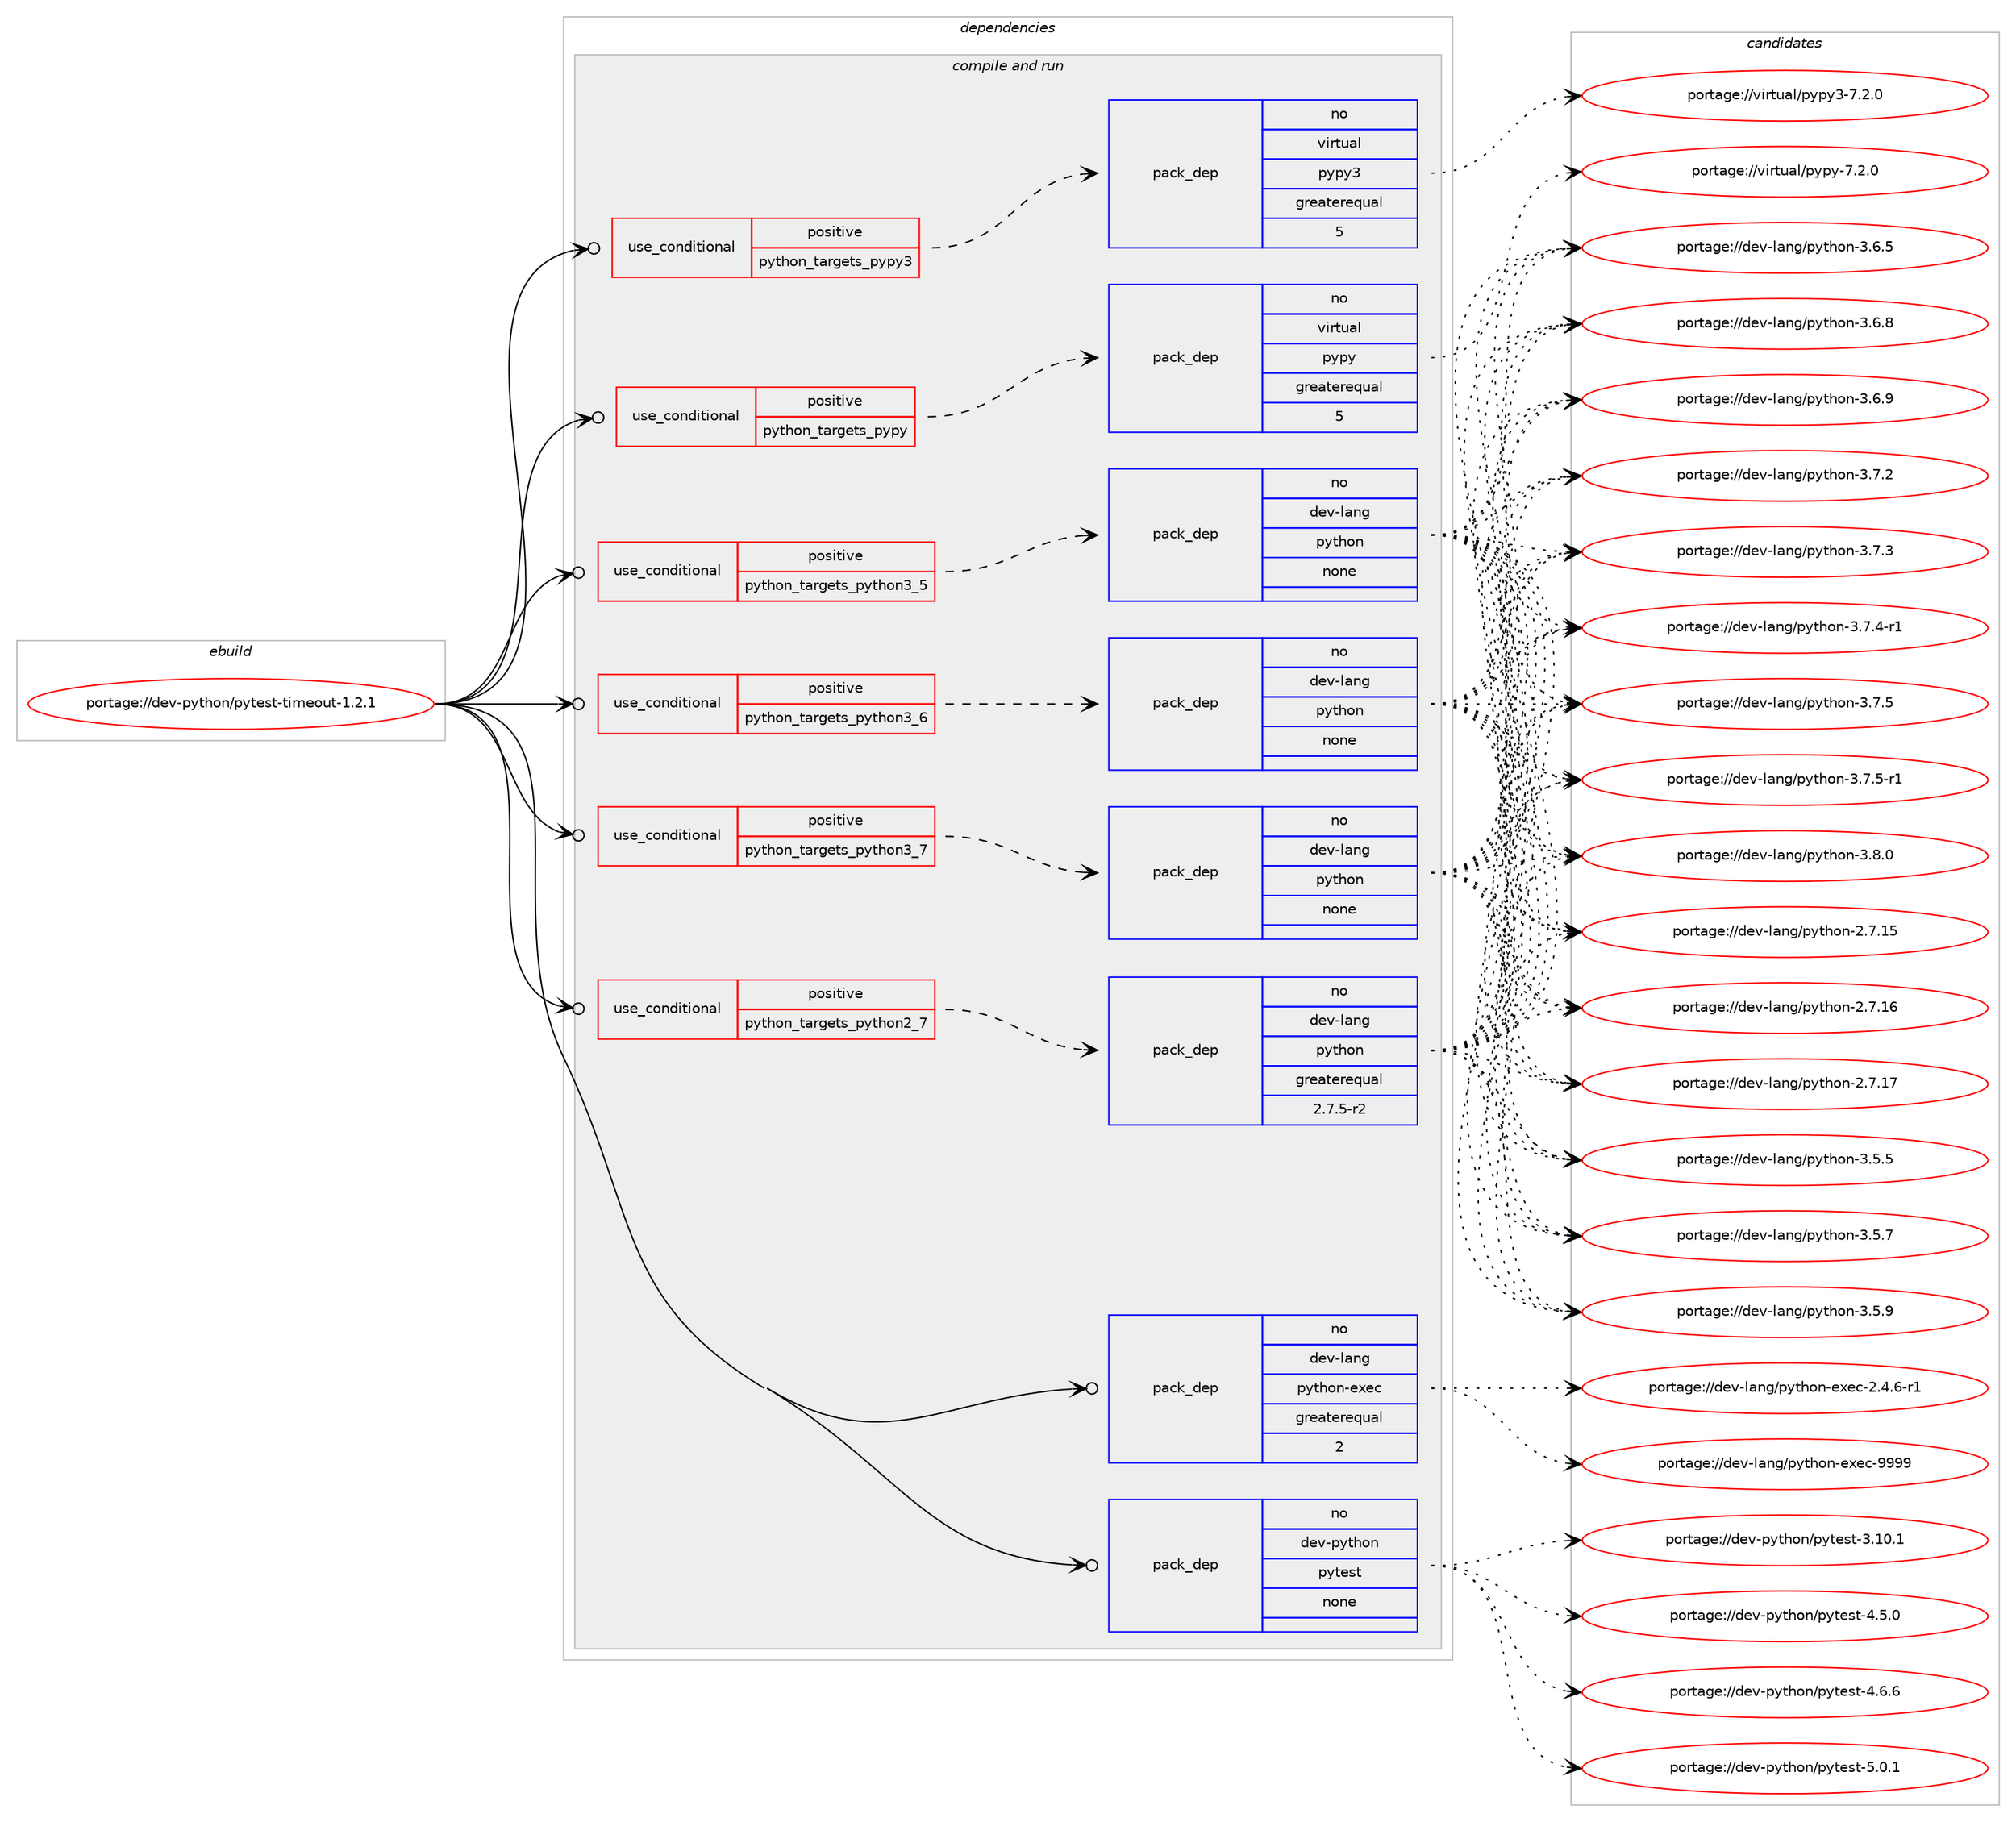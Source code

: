 digraph prolog {

# *************
# Graph options
# *************

newrank=true;
concentrate=true;
compound=true;
graph [rankdir=LR,fontname=Helvetica,fontsize=10,ranksep=1.5];#, ranksep=2.5, nodesep=0.2];
edge  [arrowhead=vee];
node  [fontname=Helvetica,fontsize=10];

# **********
# The ebuild
# **********

subgraph cluster_leftcol {
color=gray;
rank=same;
label=<<i>ebuild</i>>;
id [label="portage://dev-python/pytest-timeout-1.2.1", color=red, width=4, href="../dev-python/pytest-timeout-1.2.1.svg"];
}

# ****************
# The dependencies
# ****************

subgraph cluster_midcol {
color=gray;
label=<<i>dependencies</i>>;
subgraph cluster_compile {
fillcolor="#eeeeee";
style=filled;
label=<<i>compile</i>>;
}
subgraph cluster_compileandrun {
fillcolor="#eeeeee";
style=filled;
label=<<i>compile and run</i>>;
subgraph cond36540 {
dependency165006 [label=<<TABLE BORDER="0" CELLBORDER="1" CELLSPACING="0" CELLPADDING="4"><TR><TD ROWSPAN="3" CELLPADDING="10">use_conditional</TD></TR><TR><TD>positive</TD></TR><TR><TD>python_targets_pypy</TD></TR></TABLE>>, shape=none, color=red];
subgraph pack125079 {
dependency165007 [label=<<TABLE BORDER="0" CELLBORDER="1" CELLSPACING="0" CELLPADDING="4" WIDTH="220"><TR><TD ROWSPAN="6" CELLPADDING="30">pack_dep</TD></TR><TR><TD WIDTH="110">no</TD></TR><TR><TD>virtual</TD></TR><TR><TD>pypy</TD></TR><TR><TD>greaterequal</TD></TR><TR><TD>5</TD></TR></TABLE>>, shape=none, color=blue];
}
dependency165006:e -> dependency165007:w [weight=20,style="dashed",arrowhead="vee"];
}
id:e -> dependency165006:w [weight=20,style="solid",arrowhead="odotvee"];
subgraph cond36541 {
dependency165008 [label=<<TABLE BORDER="0" CELLBORDER="1" CELLSPACING="0" CELLPADDING="4"><TR><TD ROWSPAN="3" CELLPADDING="10">use_conditional</TD></TR><TR><TD>positive</TD></TR><TR><TD>python_targets_pypy3</TD></TR></TABLE>>, shape=none, color=red];
subgraph pack125080 {
dependency165009 [label=<<TABLE BORDER="0" CELLBORDER="1" CELLSPACING="0" CELLPADDING="4" WIDTH="220"><TR><TD ROWSPAN="6" CELLPADDING="30">pack_dep</TD></TR><TR><TD WIDTH="110">no</TD></TR><TR><TD>virtual</TD></TR><TR><TD>pypy3</TD></TR><TR><TD>greaterequal</TD></TR><TR><TD>5</TD></TR></TABLE>>, shape=none, color=blue];
}
dependency165008:e -> dependency165009:w [weight=20,style="dashed",arrowhead="vee"];
}
id:e -> dependency165008:w [weight=20,style="solid",arrowhead="odotvee"];
subgraph cond36542 {
dependency165010 [label=<<TABLE BORDER="0" CELLBORDER="1" CELLSPACING="0" CELLPADDING="4"><TR><TD ROWSPAN="3" CELLPADDING="10">use_conditional</TD></TR><TR><TD>positive</TD></TR><TR><TD>python_targets_python2_7</TD></TR></TABLE>>, shape=none, color=red];
subgraph pack125081 {
dependency165011 [label=<<TABLE BORDER="0" CELLBORDER="1" CELLSPACING="0" CELLPADDING="4" WIDTH="220"><TR><TD ROWSPAN="6" CELLPADDING="30">pack_dep</TD></TR><TR><TD WIDTH="110">no</TD></TR><TR><TD>dev-lang</TD></TR><TR><TD>python</TD></TR><TR><TD>greaterequal</TD></TR><TR><TD>2.7.5-r2</TD></TR></TABLE>>, shape=none, color=blue];
}
dependency165010:e -> dependency165011:w [weight=20,style="dashed",arrowhead="vee"];
}
id:e -> dependency165010:w [weight=20,style="solid",arrowhead="odotvee"];
subgraph cond36543 {
dependency165012 [label=<<TABLE BORDER="0" CELLBORDER="1" CELLSPACING="0" CELLPADDING="4"><TR><TD ROWSPAN="3" CELLPADDING="10">use_conditional</TD></TR><TR><TD>positive</TD></TR><TR><TD>python_targets_python3_5</TD></TR></TABLE>>, shape=none, color=red];
subgraph pack125082 {
dependency165013 [label=<<TABLE BORDER="0" CELLBORDER="1" CELLSPACING="0" CELLPADDING="4" WIDTH="220"><TR><TD ROWSPAN="6" CELLPADDING="30">pack_dep</TD></TR><TR><TD WIDTH="110">no</TD></TR><TR><TD>dev-lang</TD></TR><TR><TD>python</TD></TR><TR><TD>none</TD></TR><TR><TD></TD></TR></TABLE>>, shape=none, color=blue];
}
dependency165012:e -> dependency165013:w [weight=20,style="dashed",arrowhead="vee"];
}
id:e -> dependency165012:w [weight=20,style="solid",arrowhead="odotvee"];
subgraph cond36544 {
dependency165014 [label=<<TABLE BORDER="0" CELLBORDER="1" CELLSPACING="0" CELLPADDING="4"><TR><TD ROWSPAN="3" CELLPADDING="10">use_conditional</TD></TR><TR><TD>positive</TD></TR><TR><TD>python_targets_python3_6</TD></TR></TABLE>>, shape=none, color=red];
subgraph pack125083 {
dependency165015 [label=<<TABLE BORDER="0" CELLBORDER="1" CELLSPACING="0" CELLPADDING="4" WIDTH="220"><TR><TD ROWSPAN="6" CELLPADDING="30">pack_dep</TD></TR><TR><TD WIDTH="110">no</TD></TR><TR><TD>dev-lang</TD></TR><TR><TD>python</TD></TR><TR><TD>none</TD></TR><TR><TD></TD></TR></TABLE>>, shape=none, color=blue];
}
dependency165014:e -> dependency165015:w [weight=20,style="dashed",arrowhead="vee"];
}
id:e -> dependency165014:w [weight=20,style="solid",arrowhead="odotvee"];
subgraph cond36545 {
dependency165016 [label=<<TABLE BORDER="0" CELLBORDER="1" CELLSPACING="0" CELLPADDING="4"><TR><TD ROWSPAN="3" CELLPADDING="10">use_conditional</TD></TR><TR><TD>positive</TD></TR><TR><TD>python_targets_python3_7</TD></TR></TABLE>>, shape=none, color=red];
subgraph pack125084 {
dependency165017 [label=<<TABLE BORDER="0" CELLBORDER="1" CELLSPACING="0" CELLPADDING="4" WIDTH="220"><TR><TD ROWSPAN="6" CELLPADDING="30">pack_dep</TD></TR><TR><TD WIDTH="110">no</TD></TR><TR><TD>dev-lang</TD></TR><TR><TD>python</TD></TR><TR><TD>none</TD></TR><TR><TD></TD></TR></TABLE>>, shape=none, color=blue];
}
dependency165016:e -> dependency165017:w [weight=20,style="dashed",arrowhead="vee"];
}
id:e -> dependency165016:w [weight=20,style="solid",arrowhead="odotvee"];
subgraph pack125085 {
dependency165018 [label=<<TABLE BORDER="0" CELLBORDER="1" CELLSPACING="0" CELLPADDING="4" WIDTH="220"><TR><TD ROWSPAN="6" CELLPADDING="30">pack_dep</TD></TR><TR><TD WIDTH="110">no</TD></TR><TR><TD>dev-lang</TD></TR><TR><TD>python-exec</TD></TR><TR><TD>greaterequal</TD></TR><TR><TD>2</TD></TR></TABLE>>, shape=none, color=blue];
}
id:e -> dependency165018:w [weight=20,style="solid",arrowhead="odotvee"];
subgraph pack125086 {
dependency165019 [label=<<TABLE BORDER="0" CELLBORDER="1" CELLSPACING="0" CELLPADDING="4" WIDTH="220"><TR><TD ROWSPAN="6" CELLPADDING="30">pack_dep</TD></TR><TR><TD WIDTH="110">no</TD></TR><TR><TD>dev-python</TD></TR><TR><TD>pytest</TD></TR><TR><TD>none</TD></TR><TR><TD></TD></TR></TABLE>>, shape=none, color=blue];
}
id:e -> dependency165019:w [weight=20,style="solid",arrowhead="odotvee"];
}
subgraph cluster_run {
fillcolor="#eeeeee";
style=filled;
label=<<i>run</i>>;
}
}

# **************
# The candidates
# **************

subgraph cluster_choices {
rank=same;
color=gray;
label=<<i>candidates</i>>;

subgraph choice125079 {
color=black;
nodesep=1;
choiceportage1181051141161179710847112121112121455546504648 [label="portage://virtual/pypy-7.2.0", color=red, width=4,href="../virtual/pypy-7.2.0.svg"];
dependency165007:e -> choiceportage1181051141161179710847112121112121455546504648:w [style=dotted,weight="100"];
}
subgraph choice125080 {
color=black;
nodesep=1;
choiceportage118105114116117971084711212111212151455546504648 [label="portage://virtual/pypy3-7.2.0", color=red, width=4,href="../virtual/pypy3-7.2.0.svg"];
dependency165009:e -> choiceportage118105114116117971084711212111212151455546504648:w [style=dotted,weight="100"];
}
subgraph choice125081 {
color=black;
nodesep=1;
choiceportage10010111845108971101034711212111610411111045504655464953 [label="portage://dev-lang/python-2.7.15", color=red, width=4,href="../dev-lang/python-2.7.15.svg"];
choiceportage10010111845108971101034711212111610411111045504655464954 [label="portage://dev-lang/python-2.7.16", color=red, width=4,href="../dev-lang/python-2.7.16.svg"];
choiceportage10010111845108971101034711212111610411111045504655464955 [label="portage://dev-lang/python-2.7.17", color=red, width=4,href="../dev-lang/python-2.7.17.svg"];
choiceportage100101118451089711010347112121116104111110455146534653 [label="portage://dev-lang/python-3.5.5", color=red, width=4,href="../dev-lang/python-3.5.5.svg"];
choiceportage100101118451089711010347112121116104111110455146534655 [label="portage://dev-lang/python-3.5.7", color=red, width=4,href="../dev-lang/python-3.5.7.svg"];
choiceportage100101118451089711010347112121116104111110455146534657 [label="portage://dev-lang/python-3.5.9", color=red, width=4,href="../dev-lang/python-3.5.9.svg"];
choiceportage100101118451089711010347112121116104111110455146544653 [label="portage://dev-lang/python-3.6.5", color=red, width=4,href="../dev-lang/python-3.6.5.svg"];
choiceportage100101118451089711010347112121116104111110455146544656 [label="portage://dev-lang/python-3.6.8", color=red, width=4,href="../dev-lang/python-3.6.8.svg"];
choiceportage100101118451089711010347112121116104111110455146544657 [label="portage://dev-lang/python-3.6.9", color=red, width=4,href="../dev-lang/python-3.6.9.svg"];
choiceportage100101118451089711010347112121116104111110455146554650 [label="portage://dev-lang/python-3.7.2", color=red, width=4,href="../dev-lang/python-3.7.2.svg"];
choiceportage100101118451089711010347112121116104111110455146554651 [label="portage://dev-lang/python-3.7.3", color=red, width=4,href="../dev-lang/python-3.7.3.svg"];
choiceportage1001011184510897110103471121211161041111104551465546524511449 [label="portage://dev-lang/python-3.7.4-r1", color=red, width=4,href="../dev-lang/python-3.7.4-r1.svg"];
choiceportage100101118451089711010347112121116104111110455146554653 [label="portage://dev-lang/python-3.7.5", color=red, width=4,href="../dev-lang/python-3.7.5.svg"];
choiceportage1001011184510897110103471121211161041111104551465546534511449 [label="portage://dev-lang/python-3.7.5-r1", color=red, width=4,href="../dev-lang/python-3.7.5-r1.svg"];
choiceportage100101118451089711010347112121116104111110455146564648 [label="portage://dev-lang/python-3.8.0", color=red, width=4,href="../dev-lang/python-3.8.0.svg"];
dependency165011:e -> choiceportage10010111845108971101034711212111610411111045504655464953:w [style=dotted,weight="100"];
dependency165011:e -> choiceportage10010111845108971101034711212111610411111045504655464954:w [style=dotted,weight="100"];
dependency165011:e -> choiceportage10010111845108971101034711212111610411111045504655464955:w [style=dotted,weight="100"];
dependency165011:e -> choiceportage100101118451089711010347112121116104111110455146534653:w [style=dotted,weight="100"];
dependency165011:e -> choiceportage100101118451089711010347112121116104111110455146534655:w [style=dotted,weight="100"];
dependency165011:e -> choiceportage100101118451089711010347112121116104111110455146534657:w [style=dotted,weight="100"];
dependency165011:e -> choiceportage100101118451089711010347112121116104111110455146544653:w [style=dotted,weight="100"];
dependency165011:e -> choiceportage100101118451089711010347112121116104111110455146544656:w [style=dotted,weight="100"];
dependency165011:e -> choiceportage100101118451089711010347112121116104111110455146544657:w [style=dotted,weight="100"];
dependency165011:e -> choiceportage100101118451089711010347112121116104111110455146554650:w [style=dotted,weight="100"];
dependency165011:e -> choiceportage100101118451089711010347112121116104111110455146554651:w [style=dotted,weight="100"];
dependency165011:e -> choiceportage1001011184510897110103471121211161041111104551465546524511449:w [style=dotted,weight="100"];
dependency165011:e -> choiceportage100101118451089711010347112121116104111110455146554653:w [style=dotted,weight="100"];
dependency165011:e -> choiceportage1001011184510897110103471121211161041111104551465546534511449:w [style=dotted,weight="100"];
dependency165011:e -> choiceportage100101118451089711010347112121116104111110455146564648:w [style=dotted,weight="100"];
}
subgraph choice125082 {
color=black;
nodesep=1;
choiceportage10010111845108971101034711212111610411111045504655464953 [label="portage://dev-lang/python-2.7.15", color=red, width=4,href="../dev-lang/python-2.7.15.svg"];
choiceportage10010111845108971101034711212111610411111045504655464954 [label="portage://dev-lang/python-2.7.16", color=red, width=4,href="../dev-lang/python-2.7.16.svg"];
choiceportage10010111845108971101034711212111610411111045504655464955 [label="portage://dev-lang/python-2.7.17", color=red, width=4,href="../dev-lang/python-2.7.17.svg"];
choiceportage100101118451089711010347112121116104111110455146534653 [label="portage://dev-lang/python-3.5.5", color=red, width=4,href="../dev-lang/python-3.5.5.svg"];
choiceportage100101118451089711010347112121116104111110455146534655 [label="portage://dev-lang/python-3.5.7", color=red, width=4,href="../dev-lang/python-3.5.7.svg"];
choiceportage100101118451089711010347112121116104111110455146534657 [label="portage://dev-lang/python-3.5.9", color=red, width=4,href="../dev-lang/python-3.5.9.svg"];
choiceportage100101118451089711010347112121116104111110455146544653 [label="portage://dev-lang/python-3.6.5", color=red, width=4,href="../dev-lang/python-3.6.5.svg"];
choiceportage100101118451089711010347112121116104111110455146544656 [label="portage://dev-lang/python-3.6.8", color=red, width=4,href="../dev-lang/python-3.6.8.svg"];
choiceportage100101118451089711010347112121116104111110455146544657 [label="portage://dev-lang/python-3.6.9", color=red, width=4,href="../dev-lang/python-3.6.9.svg"];
choiceportage100101118451089711010347112121116104111110455146554650 [label="portage://dev-lang/python-3.7.2", color=red, width=4,href="../dev-lang/python-3.7.2.svg"];
choiceportage100101118451089711010347112121116104111110455146554651 [label="portage://dev-lang/python-3.7.3", color=red, width=4,href="../dev-lang/python-3.7.3.svg"];
choiceportage1001011184510897110103471121211161041111104551465546524511449 [label="portage://dev-lang/python-3.7.4-r1", color=red, width=4,href="../dev-lang/python-3.7.4-r1.svg"];
choiceportage100101118451089711010347112121116104111110455146554653 [label="portage://dev-lang/python-3.7.5", color=red, width=4,href="../dev-lang/python-3.7.5.svg"];
choiceportage1001011184510897110103471121211161041111104551465546534511449 [label="portage://dev-lang/python-3.7.5-r1", color=red, width=4,href="../dev-lang/python-3.7.5-r1.svg"];
choiceportage100101118451089711010347112121116104111110455146564648 [label="portage://dev-lang/python-3.8.0", color=red, width=4,href="../dev-lang/python-3.8.0.svg"];
dependency165013:e -> choiceportage10010111845108971101034711212111610411111045504655464953:w [style=dotted,weight="100"];
dependency165013:e -> choiceportage10010111845108971101034711212111610411111045504655464954:w [style=dotted,weight="100"];
dependency165013:e -> choiceportage10010111845108971101034711212111610411111045504655464955:w [style=dotted,weight="100"];
dependency165013:e -> choiceportage100101118451089711010347112121116104111110455146534653:w [style=dotted,weight="100"];
dependency165013:e -> choiceportage100101118451089711010347112121116104111110455146534655:w [style=dotted,weight="100"];
dependency165013:e -> choiceportage100101118451089711010347112121116104111110455146534657:w [style=dotted,weight="100"];
dependency165013:e -> choiceportage100101118451089711010347112121116104111110455146544653:w [style=dotted,weight="100"];
dependency165013:e -> choiceportage100101118451089711010347112121116104111110455146544656:w [style=dotted,weight="100"];
dependency165013:e -> choiceportage100101118451089711010347112121116104111110455146544657:w [style=dotted,weight="100"];
dependency165013:e -> choiceportage100101118451089711010347112121116104111110455146554650:w [style=dotted,weight="100"];
dependency165013:e -> choiceportage100101118451089711010347112121116104111110455146554651:w [style=dotted,weight="100"];
dependency165013:e -> choiceportage1001011184510897110103471121211161041111104551465546524511449:w [style=dotted,weight="100"];
dependency165013:e -> choiceportage100101118451089711010347112121116104111110455146554653:w [style=dotted,weight="100"];
dependency165013:e -> choiceportage1001011184510897110103471121211161041111104551465546534511449:w [style=dotted,weight="100"];
dependency165013:e -> choiceportage100101118451089711010347112121116104111110455146564648:w [style=dotted,weight="100"];
}
subgraph choice125083 {
color=black;
nodesep=1;
choiceportage10010111845108971101034711212111610411111045504655464953 [label="portage://dev-lang/python-2.7.15", color=red, width=4,href="../dev-lang/python-2.7.15.svg"];
choiceportage10010111845108971101034711212111610411111045504655464954 [label="portage://dev-lang/python-2.7.16", color=red, width=4,href="../dev-lang/python-2.7.16.svg"];
choiceportage10010111845108971101034711212111610411111045504655464955 [label="portage://dev-lang/python-2.7.17", color=red, width=4,href="../dev-lang/python-2.7.17.svg"];
choiceportage100101118451089711010347112121116104111110455146534653 [label="portage://dev-lang/python-3.5.5", color=red, width=4,href="../dev-lang/python-3.5.5.svg"];
choiceportage100101118451089711010347112121116104111110455146534655 [label="portage://dev-lang/python-3.5.7", color=red, width=4,href="../dev-lang/python-3.5.7.svg"];
choiceportage100101118451089711010347112121116104111110455146534657 [label="portage://dev-lang/python-3.5.9", color=red, width=4,href="../dev-lang/python-3.5.9.svg"];
choiceportage100101118451089711010347112121116104111110455146544653 [label="portage://dev-lang/python-3.6.5", color=red, width=4,href="../dev-lang/python-3.6.5.svg"];
choiceportage100101118451089711010347112121116104111110455146544656 [label="portage://dev-lang/python-3.6.8", color=red, width=4,href="../dev-lang/python-3.6.8.svg"];
choiceportage100101118451089711010347112121116104111110455146544657 [label="portage://dev-lang/python-3.6.9", color=red, width=4,href="../dev-lang/python-3.6.9.svg"];
choiceportage100101118451089711010347112121116104111110455146554650 [label="portage://dev-lang/python-3.7.2", color=red, width=4,href="../dev-lang/python-3.7.2.svg"];
choiceportage100101118451089711010347112121116104111110455146554651 [label="portage://dev-lang/python-3.7.3", color=red, width=4,href="../dev-lang/python-3.7.3.svg"];
choiceportage1001011184510897110103471121211161041111104551465546524511449 [label="portage://dev-lang/python-3.7.4-r1", color=red, width=4,href="../dev-lang/python-3.7.4-r1.svg"];
choiceportage100101118451089711010347112121116104111110455146554653 [label="portage://dev-lang/python-3.7.5", color=red, width=4,href="../dev-lang/python-3.7.5.svg"];
choiceportage1001011184510897110103471121211161041111104551465546534511449 [label="portage://dev-lang/python-3.7.5-r1", color=red, width=4,href="../dev-lang/python-3.7.5-r1.svg"];
choiceportage100101118451089711010347112121116104111110455146564648 [label="portage://dev-lang/python-3.8.0", color=red, width=4,href="../dev-lang/python-3.8.0.svg"];
dependency165015:e -> choiceportage10010111845108971101034711212111610411111045504655464953:w [style=dotted,weight="100"];
dependency165015:e -> choiceportage10010111845108971101034711212111610411111045504655464954:w [style=dotted,weight="100"];
dependency165015:e -> choiceportage10010111845108971101034711212111610411111045504655464955:w [style=dotted,weight="100"];
dependency165015:e -> choiceportage100101118451089711010347112121116104111110455146534653:w [style=dotted,weight="100"];
dependency165015:e -> choiceportage100101118451089711010347112121116104111110455146534655:w [style=dotted,weight="100"];
dependency165015:e -> choiceportage100101118451089711010347112121116104111110455146534657:w [style=dotted,weight="100"];
dependency165015:e -> choiceportage100101118451089711010347112121116104111110455146544653:w [style=dotted,weight="100"];
dependency165015:e -> choiceportage100101118451089711010347112121116104111110455146544656:w [style=dotted,weight="100"];
dependency165015:e -> choiceportage100101118451089711010347112121116104111110455146544657:w [style=dotted,weight="100"];
dependency165015:e -> choiceportage100101118451089711010347112121116104111110455146554650:w [style=dotted,weight="100"];
dependency165015:e -> choiceportage100101118451089711010347112121116104111110455146554651:w [style=dotted,weight="100"];
dependency165015:e -> choiceportage1001011184510897110103471121211161041111104551465546524511449:w [style=dotted,weight="100"];
dependency165015:e -> choiceportage100101118451089711010347112121116104111110455146554653:w [style=dotted,weight="100"];
dependency165015:e -> choiceportage1001011184510897110103471121211161041111104551465546534511449:w [style=dotted,weight="100"];
dependency165015:e -> choiceportage100101118451089711010347112121116104111110455146564648:w [style=dotted,weight="100"];
}
subgraph choice125084 {
color=black;
nodesep=1;
choiceportage10010111845108971101034711212111610411111045504655464953 [label="portage://dev-lang/python-2.7.15", color=red, width=4,href="../dev-lang/python-2.7.15.svg"];
choiceportage10010111845108971101034711212111610411111045504655464954 [label="portage://dev-lang/python-2.7.16", color=red, width=4,href="../dev-lang/python-2.7.16.svg"];
choiceportage10010111845108971101034711212111610411111045504655464955 [label="portage://dev-lang/python-2.7.17", color=red, width=4,href="../dev-lang/python-2.7.17.svg"];
choiceportage100101118451089711010347112121116104111110455146534653 [label="portage://dev-lang/python-3.5.5", color=red, width=4,href="../dev-lang/python-3.5.5.svg"];
choiceportage100101118451089711010347112121116104111110455146534655 [label="portage://dev-lang/python-3.5.7", color=red, width=4,href="../dev-lang/python-3.5.7.svg"];
choiceportage100101118451089711010347112121116104111110455146534657 [label="portage://dev-lang/python-3.5.9", color=red, width=4,href="../dev-lang/python-3.5.9.svg"];
choiceportage100101118451089711010347112121116104111110455146544653 [label="portage://dev-lang/python-3.6.5", color=red, width=4,href="../dev-lang/python-3.6.5.svg"];
choiceportage100101118451089711010347112121116104111110455146544656 [label="portage://dev-lang/python-3.6.8", color=red, width=4,href="../dev-lang/python-3.6.8.svg"];
choiceportage100101118451089711010347112121116104111110455146544657 [label="portage://dev-lang/python-3.6.9", color=red, width=4,href="../dev-lang/python-3.6.9.svg"];
choiceportage100101118451089711010347112121116104111110455146554650 [label="portage://dev-lang/python-3.7.2", color=red, width=4,href="../dev-lang/python-3.7.2.svg"];
choiceportage100101118451089711010347112121116104111110455146554651 [label="portage://dev-lang/python-3.7.3", color=red, width=4,href="../dev-lang/python-3.7.3.svg"];
choiceportage1001011184510897110103471121211161041111104551465546524511449 [label="portage://dev-lang/python-3.7.4-r1", color=red, width=4,href="../dev-lang/python-3.7.4-r1.svg"];
choiceportage100101118451089711010347112121116104111110455146554653 [label="portage://dev-lang/python-3.7.5", color=red, width=4,href="../dev-lang/python-3.7.5.svg"];
choiceportage1001011184510897110103471121211161041111104551465546534511449 [label="portage://dev-lang/python-3.7.5-r1", color=red, width=4,href="../dev-lang/python-3.7.5-r1.svg"];
choiceportage100101118451089711010347112121116104111110455146564648 [label="portage://dev-lang/python-3.8.0", color=red, width=4,href="../dev-lang/python-3.8.0.svg"];
dependency165017:e -> choiceportage10010111845108971101034711212111610411111045504655464953:w [style=dotted,weight="100"];
dependency165017:e -> choiceportage10010111845108971101034711212111610411111045504655464954:w [style=dotted,weight="100"];
dependency165017:e -> choiceportage10010111845108971101034711212111610411111045504655464955:w [style=dotted,weight="100"];
dependency165017:e -> choiceportage100101118451089711010347112121116104111110455146534653:w [style=dotted,weight="100"];
dependency165017:e -> choiceportage100101118451089711010347112121116104111110455146534655:w [style=dotted,weight="100"];
dependency165017:e -> choiceportage100101118451089711010347112121116104111110455146534657:w [style=dotted,weight="100"];
dependency165017:e -> choiceportage100101118451089711010347112121116104111110455146544653:w [style=dotted,weight="100"];
dependency165017:e -> choiceportage100101118451089711010347112121116104111110455146544656:w [style=dotted,weight="100"];
dependency165017:e -> choiceportage100101118451089711010347112121116104111110455146544657:w [style=dotted,weight="100"];
dependency165017:e -> choiceportage100101118451089711010347112121116104111110455146554650:w [style=dotted,weight="100"];
dependency165017:e -> choiceportage100101118451089711010347112121116104111110455146554651:w [style=dotted,weight="100"];
dependency165017:e -> choiceportage1001011184510897110103471121211161041111104551465546524511449:w [style=dotted,weight="100"];
dependency165017:e -> choiceportage100101118451089711010347112121116104111110455146554653:w [style=dotted,weight="100"];
dependency165017:e -> choiceportage1001011184510897110103471121211161041111104551465546534511449:w [style=dotted,weight="100"];
dependency165017:e -> choiceportage100101118451089711010347112121116104111110455146564648:w [style=dotted,weight="100"];
}
subgraph choice125085 {
color=black;
nodesep=1;
choiceportage10010111845108971101034711212111610411111045101120101994550465246544511449 [label="portage://dev-lang/python-exec-2.4.6-r1", color=red, width=4,href="../dev-lang/python-exec-2.4.6-r1.svg"];
choiceportage10010111845108971101034711212111610411111045101120101994557575757 [label="portage://dev-lang/python-exec-9999", color=red, width=4,href="../dev-lang/python-exec-9999.svg"];
dependency165018:e -> choiceportage10010111845108971101034711212111610411111045101120101994550465246544511449:w [style=dotted,weight="100"];
dependency165018:e -> choiceportage10010111845108971101034711212111610411111045101120101994557575757:w [style=dotted,weight="100"];
}
subgraph choice125086 {
color=black;
nodesep=1;
choiceportage100101118451121211161041111104711212111610111511645514649484649 [label="portage://dev-python/pytest-3.10.1", color=red, width=4,href="../dev-python/pytest-3.10.1.svg"];
choiceportage1001011184511212111610411111047112121116101115116455246534648 [label="portage://dev-python/pytest-4.5.0", color=red, width=4,href="../dev-python/pytest-4.5.0.svg"];
choiceportage1001011184511212111610411111047112121116101115116455246544654 [label="portage://dev-python/pytest-4.6.6", color=red, width=4,href="../dev-python/pytest-4.6.6.svg"];
choiceportage1001011184511212111610411111047112121116101115116455346484649 [label="portage://dev-python/pytest-5.0.1", color=red, width=4,href="../dev-python/pytest-5.0.1.svg"];
dependency165019:e -> choiceportage100101118451121211161041111104711212111610111511645514649484649:w [style=dotted,weight="100"];
dependency165019:e -> choiceportage1001011184511212111610411111047112121116101115116455246534648:w [style=dotted,weight="100"];
dependency165019:e -> choiceportage1001011184511212111610411111047112121116101115116455246544654:w [style=dotted,weight="100"];
dependency165019:e -> choiceportage1001011184511212111610411111047112121116101115116455346484649:w [style=dotted,weight="100"];
}
}

}
